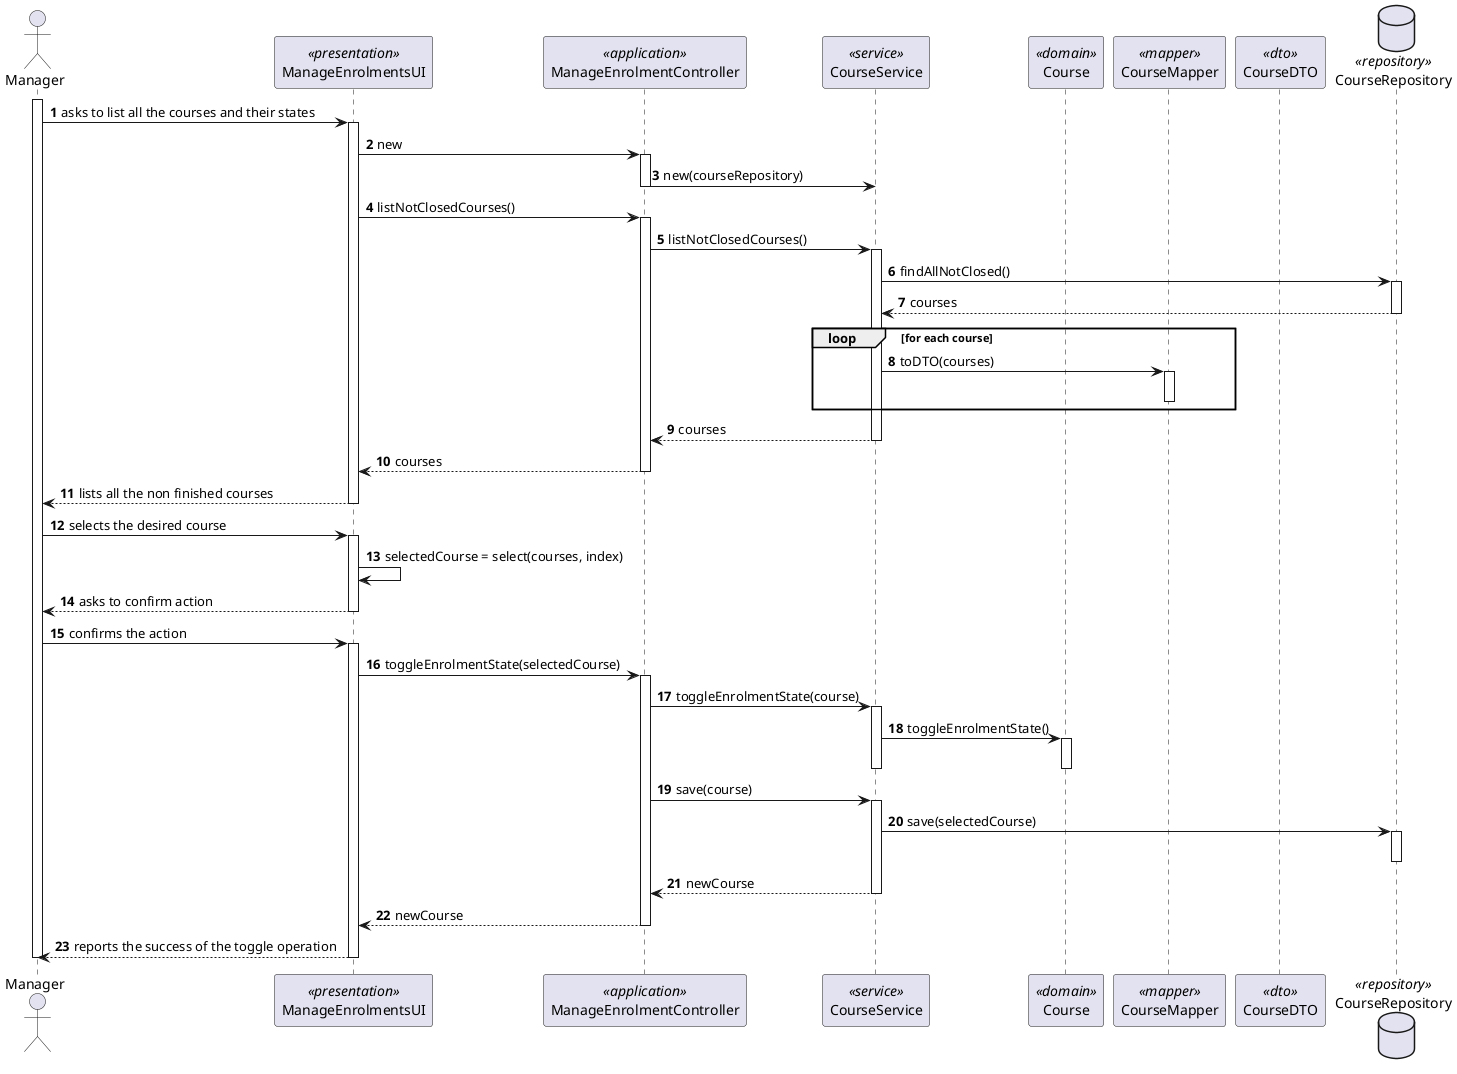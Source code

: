 @startuml US1003_SD
autonumber

actor "Manager" as M
participant "ManageEnrolmentsUI" as UI <<presentation>>
participant "ManageEnrolmentController" as CTRL <<application>>
participant "CourseService" as SRV <<service>>
participant "Course" as C <<domain>>
participant "CourseMapper" as MAP <<mapper>>
participant "CourseDTO" as DTO <<dto>>

database CourseRepository as REP <<repository>>

activate M

M -> UI : asks to list all the courses and their states
activate UI

UI -> CTRL : new
activate CTRL
CTRL -> SRV : new(courseRepository)
deactivate CTRL

UI -> CTRL : listNotClosedCourses()
activate CTRL
CTRL -> SRV : listNotClosedCourses()
activate SRV
SRV -> REP : findAllNotClosed()
activate REP
REP --> SRV : courses
deactivate REP

loop for each course
  SRV -> MAP : toDTO(courses)
  activate MAP
  deactivate MAP
end loop

SRV --> CTRL : courses
deactivate SRV
CTRL --> UI : courses
deactivate CTRL

UI --> M : lists all the non finished courses
deactivate UI

M -> UI : selects the desired course
activate UI
UI -> UI : selectedCourse = select(courses, index)
UI --> M : asks to confirm action
deactivate UI

M -> UI : confirms the action
activate UI
UI -> CTRL : toggleEnrolmentState(selectedCourse)
activate CTRL
CTRL -> SRV : toggleEnrolmentState(course)
activate SRV
SRV -> C : toggleEnrolmentState()
activate C
deactivate C
deactivate SRV
CTRL -> SRV : save(course)
activate SRV
SRV -> REP : save(selectedCourse)
activate REP
deactivate REP
SRV --> CTRL : newCourse
deactivate SRV
CTRL --> UI : newCourse
deactivate CTRL
UI--> M : reports the success of the toggle operation
deactivate UI

deactivate M

@enduml
